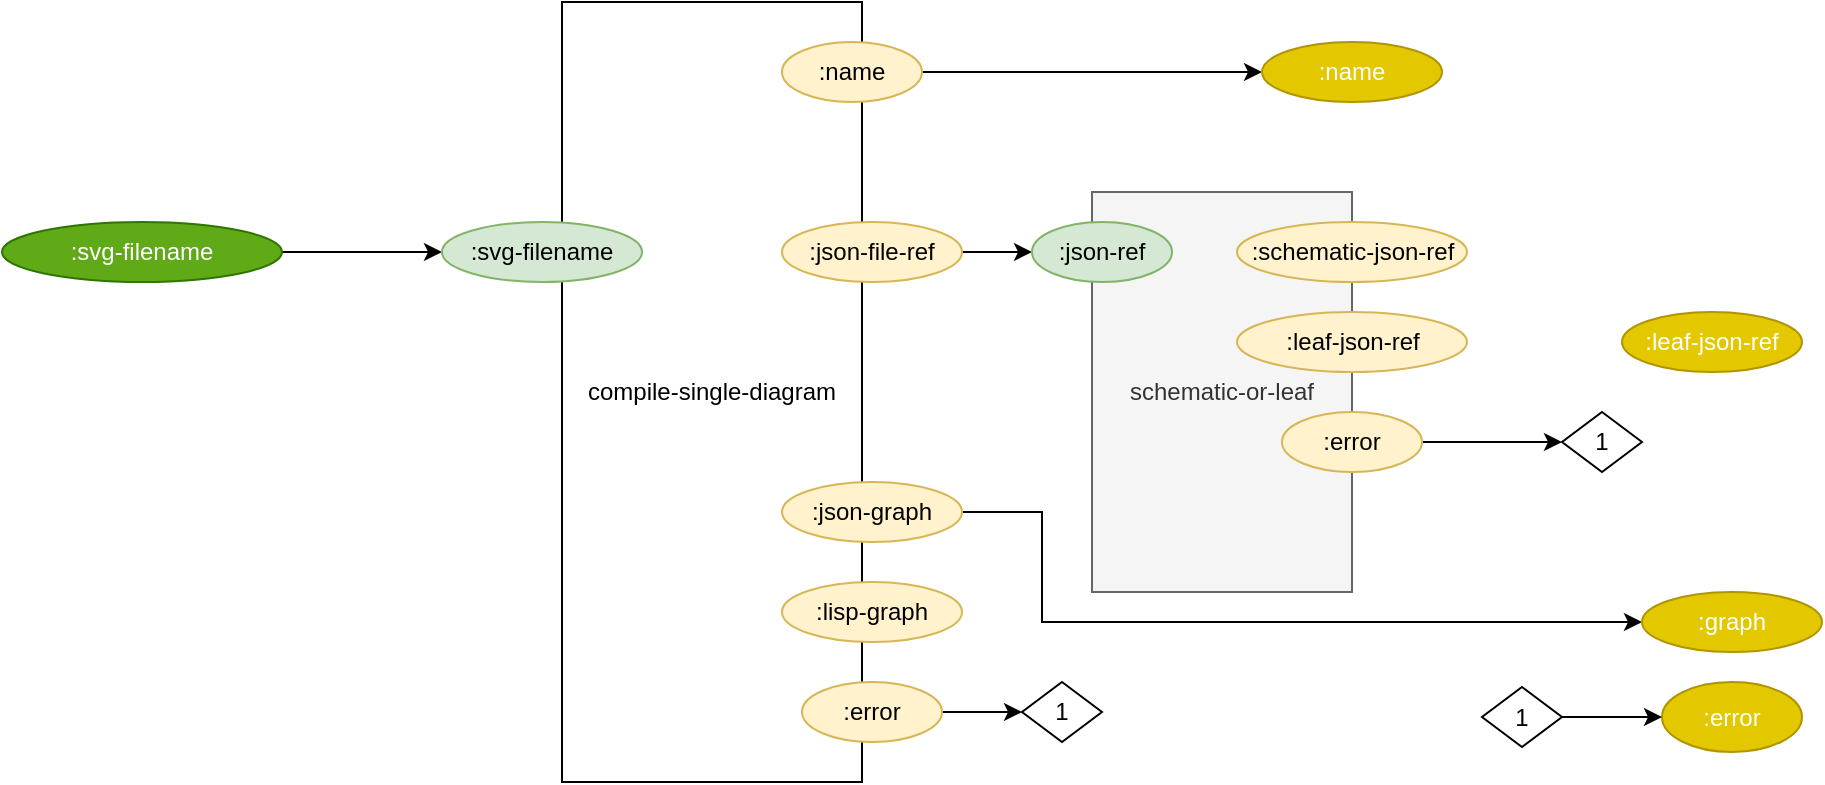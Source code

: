 <mxfile version="12.4.2" type="device" pages="5"><diagram id="kTaohMnw-kOpqh6rDy7y" name="0. build"><mxGraphModel dx="2206" dy="1635" grid="1" gridSize="10" guides="1" tooltips="1" connect="1" arrows="1" fold="1" page="1" pageScale="1" pageWidth="1100" pageHeight="850" math="0" shadow="0"><root><mxCell id="Mn-rGtJxIU_AGrY4zjHz-0"/><mxCell id="Mn-rGtJxIU_AGrY4zjHz-1" parent="Mn-rGtJxIU_AGrY4zjHz-0"/><mxCell id="Mn-rGtJxIU_AGrY4zjHz-28" value="compile-single-diagram" style="rounded=0;whiteSpace=wrap;html=1;strokeColor=#000000;align=center;" vertex="1" parent="Mn-rGtJxIU_AGrY4zjHz-1"><mxGeometry x="-690" y="-680" width="150" height="390" as="geometry"/></mxCell><mxCell id="1WIbEod5XKTAdlQZYnNR-9" style="edgeStyle=orthogonalEdgeStyle;rounded=0;orthogonalLoop=1;jettySize=auto;html=1;exitX=1;exitY=0.5;exitDx=0;exitDy=0;entryX=0;entryY=0.5;entryDx=0;entryDy=0;" edge="1" parent="Mn-rGtJxIU_AGrY4zjHz-1" source="Mn-rGtJxIU_AGrY4zjHz-19" target="1WIbEod5XKTAdlQZYnNR-8"><mxGeometry relative="1" as="geometry"/></mxCell><mxCell id="Mn-rGtJxIU_AGrY4zjHz-19" value=":name" style="ellipse;whiteSpace=wrap;html=1;fillColor=#fff2cc;strokeColor=#d6b656;" vertex="1" parent="Mn-rGtJxIU_AGrY4zjHz-1"><mxGeometry x="-580" y="-660" width="70" height="30" as="geometry"/></mxCell><mxCell id="ww4mffYR2kwE5zpnx_MJ-22" style="edgeStyle=orthogonalEdgeStyle;rounded=0;orthogonalLoop=1;jettySize=auto;html=1;exitX=1;exitY=0.5;exitDx=0;exitDy=0;entryX=0;entryY=0.5;entryDx=0;entryDy=0;" edge="1" parent="Mn-rGtJxIU_AGrY4zjHz-1" source="Mn-rGtJxIU_AGrY4zjHz-24" target="ww4mffYR2kwE5zpnx_MJ-14"><mxGeometry relative="1" as="geometry"/></mxCell><mxCell id="Mn-rGtJxIU_AGrY4zjHz-24" value=":json-file-ref" style="ellipse;whiteSpace=wrap;html=1;fillColor=#fff2cc;strokeColor=#d6b656;" vertex="1" parent="Mn-rGtJxIU_AGrY4zjHz-1"><mxGeometry x="-580" y="-570" width="90" height="30" as="geometry"/></mxCell><mxCell id="1WIbEod5XKTAdlQZYnNR-22" style="edgeStyle=orthogonalEdgeStyle;rounded=0;orthogonalLoop=1;jettySize=auto;html=1;exitX=1;exitY=0.5;exitDx=0;exitDy=0;entryX=0;entryY=0.5;entryDx=0;entryDy=0;" edge="1" parent="Mn-rGtJxIU_AGrY4zjHz-1" source="Mn-rGtJxIU_AGrY4zjHz-25" target="1WIbEod5XKTAdlQZYnNR-7"><mxGeometry relative="1" as="geometry"><Array as="points"><mxPoint x="-450" y="-425"/><mxPoint x="-450" y="-370"/></Array></mxGeometry></mxCell><mxCell id="Mn-rGtJxIU_AGrY4zjHz-25" value=":json-graph" style="ellipse;whiteSpace=wrap;html=1;fillColor=#fff2cc;strokeColor=#d6b656;" vertex="1" parent="Mn-rGtJxIU_AGrY4zjHz-1"><mxGeometry x="-580" y="-440" width="90" height="30" as="geometry"/></mxCell><mxCell id="Mn-rGtJxIU_AGrY4zjHz-26" value=":lisp-graph" style="ellipse;whiteSpace=wrap;html=1;fillColor=#fff2cc;strokeColor=#d6b656;" vertex="1" parent="Mn-rGtJxIU_AGrY4zjHz-1"><mxGeometry x="-580" y="-390" width="90" height="30" as="geometry"/></mxCell><mxCell id="ww4mffYR2kwE5zpnx_MJ-2" style="edgeStyle=orthogonalEdgeStyle;rounded=0;orthogonalLoop=1;jettySize=auto;html=1;exitX=1;exitY=0.5;exitDx=0;exitDy=0;" edge="1" parent="Mn-rGtJxIU_AGrY4zjHz-1" source="Mn-rGtJxIU_AGrY4zjHz-27" target="ww4mffYR2kwE5zpnx_MJ-0"><mxGeometry relative="1" as="geometry"/></mxCell><mxCell id="Mn-rGtJxIU_AGrY4zjHz-27" value=":error" style="ellipse;whiteSpace=wrap;html=1;fillColor=#fff2cc;strokeColor=#d6b656;" vertex="1" parent="Mn-rGtJxIU_AGrY4zjHz-1"><mxGeometry x="-570" y="-340" width="70" height="30" as="geometry"/></mxCell><mxCell id="1WIbEod5XKTAdlQZYnNR-11" style="edgeStyle=orthogonalEdgeStyle;rounded=0;orthogonalLoop=1;jettySize=auto;html=1;exitX=1;exitY=0.5;exitDx=0;exitDy=0;" edge="1" parent="Mn-rGtJxIU_AGrY4zjHz-1" source="Mn-rGtJxIU_AGrY4zjHz-29"><mxGeometry relative="1" as="geometry"><mxPoint x="-750" y="-555" as="targetPoint"/></mxGeometry></mxCell><mxCell id="Mn-rGtJxIU_AGrY4zjHz-29" value=":svg-filename" style="ellipse;whiteSpace=wrap;html=1;fillColor=#60a917;strokeColor=#2D7600;fontColor=#ffffff;" vertex="1" parent="Mn-rGtJxIU_AGrY4zjHz-1"><mxGeometry x="-970" y="-570" width="140" height="30" as="geometry"/></mxCell><mxCell id="Mn-rGtJxIU_AGrY4zjHz-34" value=":svg-filename" style="ellipse;whiteSpace=wrap;html=1;fillColor=#d5e8d4;strokeColor=#82b366;" vertex="1" parent="Mn-rGtJxIU_AGrY4zjHz-1"><mxGeometry x="-750" y="-570" width="100" height="30" as="geometry"/></mxCell><mxCell id="Mn-rGtJxIU_AGrY4zjHz-41" value=":error" style="ellipse;whiteSpace=wrap;html=1;fillColor=#e3c800;strokeColor=#B09500;fontColor=#ffffff;" vertex="1" parent="Mn-rGtJxIU_AGrY4zjHz-1"><mxGeometry x="-140" y="-340" width="70" height="35" as="geometry"/></mxCell><mxCell id="1WIbEod5XKTAdlQZYnNR-7" value=":graph" style="ellipse;whiteSpace=wrap;html=1;fillColor=#e3c800;strokeColor=#B09500;fontColor=#ffffff;" vertex="1" parent="Mn-rGtJxIU_AGrY4zjHz-1"><mxGeometry x="-150" y="-385" width="90" height="30" as="geometry"/></mxCell><mxCell id="1WIbEod5XKTAdlQZYnNR-8" value=":name" style="ellipse;whiteSpace=wrap;html=1;fillColor=#e3c800;strokeColor=#B09500;fontColor=#ffffff;" vertex="1" parent="Mn-rGtJxIU_AGrY4zjHz-1"><mxGeometry x="-340" y="-660" width="90" height="30" as="geometry"/></mxCell><mxCell id="ww4mffYR2kwE5zpnx_MJ-0" value="1" style="rhombus;whiteSpace=wrap;html=1;" vertex="1" parent="Mn-rGtJxIU_AGrY4zjHz-1"><mxGeometry x="-460" y="-340" width="40" height="30" as="geometry"/></mxCell><mxCell id="ww4mffYR2kwE5zpnx_MJ-3" style="edgeStyle=orthogonalEdgeStyle;rounded=0;orthogonalLoop=1;jettySize=auto;html=1;exitX=1;exitY=0.5;exitDx=0;exitDy=0;entryX=0;entryY=0.5;entryDx=0;entryDy=0;" edge="1" parent="Mn-rGtJxIU_AGrY4zjHz-1" source="ww4mffYR2kwE5zpnx_MJ-1" target="Mn-rGtJxIU_AGrY4zjHz-41"><mxGeometry relative="1" as="geometry"/></mxCell><mxCell id="ww4mffYR2kwE5zpnx_MJ-1" value="1" style="rhombus;whiteSpace=wrap;html=1;" vertex="1" parent="Mn-rGtJxIU_AGrY4zjHz-1"><mxGeometry x="-230" y="-337.5" width="40" height="30" as="geometry"/></mxCell><mxCell id="ww4mffYR2kwE5zpnx_MJ-8" value="schematic-or-leaf" style="rounded=0;whiteSpace=wrap;html=1;strokeColor=#666666;align=center;fillColor=#f5f5f5;fontColor=#333333;" vertex="1" parent="Mn-rGtJxIU_AGrY4zjHz-1"><mxGeometry x="-425" y="-585" width="130" height="200" as="geometry"/></mxCell><mxCell id="ww4mffYR2kwE5zpnx_MJ-10" value=":schematic-json-ref" style="ellipse;whiteSpace=wrap;html=1;fillColor=#fff2cc;strokeColor=#d6b656;" vertex="1" parent="Mn-rGtJxIU_AGrY4zjHz-1"><mxGeometry x="-352.5" y="-570" width="115" height="30" as="geometry"/></mxCell><mxCell id="ww4mffYR2kwE5zpnx_MJ-11" style="edgeStyle=orthogonalEdgeStyle;rounded=0;orthogonalLoop=1;jettySize=auto;html=1;" edge="1" parent="Mn-rGtJxIU_AGrY4zjHz-1" source="ww4mffYR2kwE5zpnx_MJ-12" target="ww4mffYR2kwE5zpnx_MJ-13"><mxGeometry relative="1" as="geometry"/></mxCell><mxCell id="ww4mffYR2kwE5zpnx_MJ-12" value=":error" style="ellipse;whiteSpace=wrap;html=1;fillColor=#fff2cc;strokeColor=#d6b656;" vertex="1" parent="Mn-rGtJxIU_AGrY4zjHz-1"><mxGeometry x="-330" y="-475" width="70" height="30" as="geometry"/></mxCell><mxCell id="ww4mffYR2kwE5zpnx_MJ-13" value="1" style="rhombus;whiteSpace=wrap;html=1;" vertex="1" parent="Mn-rGtJxIU_AGrY4zjHz-1"><mxGeometry x="-190" y="-475" width="40" height="30" as="geometry"/></mxCell><mxCell id="ww4mffYR2kwE5zpnx_MJ-14" value=":json-ref" style="ellipse;whiteSpace=wrap;html=1;fillColor=#d5e8d4;strokeColor=#82b366;" vertex="1" parent="Mn-rGtJxIU_AGrY4zjHz-1"><mxGeometry x="-455" y="-570" width="70" height="30" as="geometry"/></mxCell><mxCell id="ww4mffYR2kwE5zpnx_MJ-15" value=":leaf-json-ref" style="ellipse;whiteSpace=wrap;html=1;fillColor=#fff2cc;strokeColor=#d6b656;" vertex="1" parent="Mn-rGtJxIU_AGrY4zjHz-1"><mxGeometry x="-352.5" y="-525" width="115" height="30" as="geometry"/></mxCell><mxCell id="ww4mffYR2kwE5zpnx_MJ-18" value=":leaf-json-ref" style="ellipse;whiteSpace=wrap;html=1;fillColor=#e3c800;strokeColor=#B09500;fontColor=#ffffff;" vertex="1" parent="Mn-rGtJxIU_AGrY4zjHz-1"><mxGeometry x="-160" y="-525" width="90" height="30" as="geometry"/></mxCell></root></mxGraphModel></diagram><diagram id="BSqaEIzAbErSCFMda4Vr" name="1. compile-single-diagram"><mxGraphModel dx="2401" dy="1774" grid="1" gridSize="10" guides="1" tooltips="1" connect="1" arrows="1" fold="1" page="1" pageScale="1" pageWidth="1100" pageHeight="850" math="0" shadow="0"><root><mxCell id="u4qeDyeQGf4HoiwSgoCH-0"/><mxCell id="u4qeDyeQGf4HoiwSgoCH-1" parent="u4qeDyeQGf4HoiwSgoCH-0"/><mxCell id="u4qeDyeQGf4HoiwSgoCH-2" value="Compiler" style="rounded=0;whiteSpace=wrap;html=1;" vertex="1" parent="u4qeDyeQGf4HoiwSgoCH-1"><mxGeometry x="-850" y="-600" width="210" height="300" as="geometry"/></mxCell><mxCell id="u4qeDyeQGf4HoiwSgoCH-33" style="edgeStyle=orthogonalEdgeStyle;rounded=0;orthogonalLoop=1;jettySize=auto;html=1;exitX=1;exitY=0.5;exitDx=0;exitDy=0;entryX=0;entryY=0.5;entryDx=0;entryDy=0;" edge="1" parent="u4qeDyeQGf4HoiwSgoCH-1" source="u4qeDyeQGf4HoiwSgoCH-8" target="u4qeDyeQGf4HoiwSgoCH-32"><mxGeometry relative="1" as="geometry"/></mxCell><mxCell id="u4qeDyeQGf4HoiwSgoCH-8" value=":error" style="ellipse;whiteSpace=wrap;html=1;fillColor=#fff2cc;strokeColor=#d6b656;" vertex="1" parent="u4qeDyeQGf4HoiwSgoCH-1"><mxGeometry x="-710" y="-340" width="140" height="30" as="geometry"/></mxCell><mxCell id="u4qeDyeQGf4HoiwSgoCH-23" style="edgeStyle=orthogonalEdgeStyle;rounded=0;orthogonalLoop=1;jettySize=auto;html=1;exitX=1;exitY=0.5;exitDx=0;exitDy=0;" edge="1" parent="u4qeDyeQGf4HoiwSgoCH-1" source="u4qeDyeQGf4HoiwSgoCH-9" target="u4qeDyeQGf4HoiwSgoCH-22"><mxGeometry relative="1" as="geometry"/></mxCell><mxCell id="u4qeDyeQGf4HoiwSgoCH-9" value=":metadata" style="ellipse;whiteSpace=wrap;html=1;fillColor=#fff2cc;strokeColor=#d6b656;" vertex="1" parent="u4qeDyeQGf4HoiwSgoCH-1"><mxGeometry x="-685" y="-585" width="90" height="30" as="geometry"/></mxCell><mxCell id="u4qeDyeQGf4HoiwSgoCH-30" style="edgeStyle=orthogonalEdgeStyle;rounded=0;orthogonalLoop=1;jettySize=auto;html=1;exitX=1;exitY=0.5;exitDx=0;exitDy=0;entryX=0;entryY=0.5;entryDx=0;entryDy=0;" edge="1" parent="u4qeDyeQGf4HoiwSgoCH-1" source="u4qeDyeQGf4HoiwSgoCH-10" target="u4qeDyeQGf4HoiwSgoCH-28"><mxGeometry relative="1" as="geometry"/></mxCell><mxCell id="u4qeDyeQGf4HoiwSgoCH-10" value=":json" style="ellipse;whiteSpace=wrap;html=1;fillColor=#fff2cc;strokeColor=#d6b656;" vertex="1" parent="u4qeDyeQGf4HoiwSgoCH-1"><mxGeometry x="-710" y="-460" width="140" height="30" as="geometry"/></mxCell><mxCell id="u4qeDyeQGf4HoiwSgoCH-31" style="edgeStyle=orthogonalEdgeStyle;rounded=0;orthogonalLoop=1;jettySize=auto;html=1;exitX=1;exitY=0.5;exitDx=0;exitDy=0;entryX=0;entryY=0.5;entryDx=0;entryDy=0;" edge="1" parent="u4qeDyeQGf4HoiwSgoCH-1" source="u4qeDyeQGf4HoiwSgoCH-11" target="u4qeDyeQGf4HoiwSgoCH-29"><mxGeometry relative="1" as="geometry"/></mxCell><mxCell id="u4qeDyeQGf4HoiwSgoCH-11" value=":lisp" style="ellipse;whiteSpace=wrap;html=1;fillColor=#fff2cc;strokeColor=#d6b656;" vertex="1" parent="u4qeDyeQGf4HoiwSgoCH-1"><mxGeometry x="-710" y="-410" width="140" height="30" as="geometry"/></mxCell><mxCell id="u4qeDyeQGf4HoiwSgoCH-12" value=":svg-filename" style="ellipse;whiteSpace=wrap;html=1;fillColor=#d5e8d4;strokeColor=#82b366;" vertex="1" parent="u4qeDyeQGf4HoiwSgoCH-1"><mxGeometry x="-910" y="-540" width="140" height="30" as="geometry"/></mxCell><mxCell id="u4qeDyeQGf4HoiwSgoCH-14" style="edgeStyle=orthogonalEdgeStyle;rounded=0;orthogonalLoop=1;jettySize=auto;html=1;exitX=1;exitY=0.5;exitDx=0;exitDy=0;" edge="1" parent="u4qeDyeQGf4HoiwSgoCH-1" source="u4qeDyeQGf4HoiwSgoCH-13" target="u4qeDyeQGf4HoiwSgoCH-12"><mxGeometry relative="1" as="geometry"/></mxCell><mxCell id="u4qeDyeQGf4HoiwSgoCH-20" style="edgeStyle=orthogonalEdgeStyle;rounded=0;orthogonalLoop=1;jettySize=auto;html=1;exitX=1;exitY=0.5;exitDx=0;exitDy=0;entryX=0;entryY=0.5;entryDx=0;entryDy=0;" edge="1" parent="u4qeDyeQGf4HoiwSgoCH-1" source="u4qeDyeQGf4HoiwSgoCH-13" target="u4qeDyeQGf4HoiwSgoCH-16"><mxGeometry relative="1" as="geometry"><Array as="points"><mxPoint x="-940" y="-525"/><mxPoint x="-940" y="-660"/></Array></mxGeometry></mxCell><mxCell id="u4qeDyeQGf4HoiwSgoCH-13" value=":svg-filename" style="ellipse;whiteSpace=wrap;html=1;fillColor=#60a917;strokeColor=#2D7600;fontColor=#ffffff;" vertex="1" parent="u4qeDyeQGf4HoiwSgoCH-1"><mxGeometry x="-1100" y="-540" width="140" height="30" as="geometry"/></mxCell><mxCell id="u4qeDyeQGf4HoiwSgoCH-15" value="part-namer" style="rounded=0;whiteSpace=wrap;html=1;strokeColor=#000000;align=center;" vertex="1" parent="u4qeDyeQGf4HoiwSgoCH-1"><mxGeometry x="-850" y="-690" width="210" height="60" as="geometry"/></mxCell><mxCell id="u4qeDyeQGf4HoiwSgoCH-16" value=":filename" style="ellipse;whiteSpace=wrap;html=1;fillColor=#d5e8d4;strokeColor=#82b366;" vertex="1" parent="u4qeDyeQGf4HoiwSgoCH-1"><mxGeometry x="-880" y="-675" width="80" height="30" as="geometry"/></mxCell><mxCell id="u4qeDyeQGf4HoiwSgoCH-19" style="edgeStyle=orthogonalEdgeStyle;rounded=0;orthogonalLoop=1;jettySize=auto;html=1;exitX=1;exitY=0.5;exitDx=0;exitDy=0;entryX=0;entryY=0.5;entryDx=0;entryDy=0;" edge="1" parent="u4qeDyeQGf4HoiwSgoCH-1" source="u4qeDyeQGf4HoiwSgoCH-17" target="u4qeDyeQGf4HoiwSgoCH-18"><mxGeometry relative="1" as="geometry"/></mxCell><mxCell id="u4qeDyeQGf4HoiwSgoCH-17" value=":name" style="ellipse;whiteSpace=wrap;html=1;fillColor=#fff2cc;strokeColor=#d6b656;" vertex="1" parent="u4qeDyeQGf4HoiwSgoCH-1"><mxGeometry x="-685" y="-675" width="90" height="30" as="geometry"/></mxCell><mxCell id="u4qeDyeQGf4HoiwSgoCH-18" value=":name" style="ellipse;whiteSpace=wrap;html=1;fillColor=#e3c800;strokeColor=#B09500;fontColor=#ffffff;" vertex="1" parent="u4qeDyeQGf4HoiwSgoCH-1"><mxGeometry x="-160" y="-675" width="140" height="30" as="geometry"/></mxCell><mxCell id="u4qeDyeQGf4HoiwSgoCH-21" value="JSON-array-splitter" style="rounded=0;whiteSpace=wrap;html=1;strokeColor=#000000;align=center;" vertex="1" parent="u4qeDyeQGf4HoiwSgoCH-1"><mxGeometry x="-520" y="-600" width="210" height="60" as="geometry"/></mxCell><mxCell id="u4qeDyeQGf4HoiwSgoCH-22" value=":array" style="ellipse;whiteSpace=wrap;html=1;fillColor=#d5e8d4;strokeColor=#82b366;" vertex="1" parent="u4qeDyeQGf4HoiwSgoCH-1"><mxGeometry x="-570" y="-585" width="90" height="30" as="geometry"/></mxCell><mxCell id="u4qeDyeQGf4HoiwSgoCH-27" style="edgeStyle=orthogonalEdgeStyle;rounded=0;orthogonalLoop=1;jettySize=auto;html=1;exitX=1;exitY=0.5;exitDx=0;exitDy=0;" edge="1" parent="u4qeDyeQGf4HoiwSgoCH-1" source="u4qeDyeQGf4HoiwSgoCH-24" target="u4qeDyeQGf4HoiwSgoCH-25"><mxGeometry relative="1" as="geometry"/></mxCell><mxCell id="u4qeDyeQGf4HoiwSgoCH-24" value=":items" style="ellipse;whiteSpace=wrap;html=1;fillColor=#fff2cc;strokeColor=#d6b656;" vertex="1" parent="u4qeDyeQGf4HoiwSgoCH-1"><mxGeometry x="-340" y="-585" width="70" height="30" as="geometry"/></mxCell><mxCell id="u4qeDyeQGf4HoiwSgoCH-25" value=":json-file-ref" style="ellipse;whiteSpace=wrap;html=1;fillColor=#e3c800;strokeColor=#B09500;fontColor=#ffffff;" vertex="1" parent="u4qeDyeQGf4HoiwSgoCH-1"><mxGeometry x="-150" y="-585" width="140" height="30" as="geometry"/></mxCell><mxCell id="u4qeDyeQGf4HoiwSgoCH-28" value=":json-graph" style="ellipse;whiteSpace=wrap;html=1;fillColor=#e3c800;strokeColor=#B09500;fontColor=#ffffff;" vertex="1" parent="u4qeDyeQGf4HoiwSgoCH-1"><mxGeometry x="-150" y="-460" width="140" height="30" as="geometry"/></mxCell><mxCell id="u4qeDyeQGf4HoiwSgoCH-29" value=":lisp-graph" style="ellipse;whiteSpace=wrap;html=1;fillColor=#e3c800;strokeColor=#B09500;fontColor=#ffffff;" vertex="1" parent="u4qeDyeQGf4HoiwSgoCH-1"><mxGeometry x="-150" y="-410" width="140" height="30" as="geometry"/></mxCell><mxCell id="u4qeDyeQGf4HoiwSgoCH-32" value=":error" style="ellipse;whiteSpace=wrap;html=1;fillColor=#e3c800;strokeColor=#B09500;fontColor=#ffffff;" vertex="1" parent="u4qeDyeQGf4HoiwSgoCH-1"><mxGeometry x="-150" y="-340" width="140" height="30" as="geometry"/></mxCell><mxCell id="WQs9E5coec-uMUZWUnwF-0" value=":finished-pipeline" style="ellipse;whiteSpace=wrap;html=1;fillColor=#d5e8d4;strokeColor=#82b366;" vertex="1" parent="u4qeDyeQGf4HoiwSgoCH-1"><mxGeometry x="-920" y="-420" width="140" height="30" as="geometry"/></mxCell><mxCell id="WQs9E5coec-uMUZWUnwF-2" style="edgeStyle=orthogonalEdgeStyle;rounded=0;orthogonalLoop=1;jettySize=auto;html=1;exitX=1;exitY=0.5;exitDx=0;exitDy=0;" edge="1" parent="u4qeDyeQGf4HoiwSgoCH-1" source="WQs9E5coec-uMUZWUnwF-1" target="WQs9E5coec-uMUZWUnwF-0"><mxGeometry relative="1" as="geometry"/></mxCell><mxCell id="WQs9E5coec-uMUZWUnwF-1" value=":finished-pipeline" style="ellipse;whiteSpace=wrap;html=1;fillColor=#60a917;strokeColor=#2D7600;fontColor=#ffffff;" vertex="1" parent="u4qeDyeQGf4HoiwSgoCH-1"><mxGeometry x="-1100" y="-420" width="140" height="30" as="geometry"/></mxCell></root></mxGraphModel></diagram><diagram id="zkIa6d8jiOvOYW3uuYZ_" name="(spacer)"><mxGraphModel dx="1106" dy="785" grid="1" gridSize="10" guides="1" tooltips="1" connect="1" arrows="1" fold="1" page="1" pageScale="1" pageWidth="1100" pageHeight="850" math="0" shadow="0"><root><mxCell id="l-7z3NYvXJu23y0B7lJB-0"/><mxCell id="l-7z3NYvXJu23y0B7lJB-1" parent="l-7z3NYvXJu23y0B7lJB-0"/></root></mxGraphModel></diagram><diagram id="QI5TESOnWgU8ozS7O0H-" name="deprecated compile-composite"><mxGraphModel dx="2206" dy="1635" grid="1" gridSize="10" guides="1" tooltips="1" connect="1" arrows="1" fold="1" page="1" pageScale="1" pageWidth="1100" pageHeight="850" math="0" shadow="0"><root><mxCell id="0"/><mxCell id="1" parent="0"/><mxCell id="ALMB60lFGLhq18Ao3aPR-32" value="compile-one-diagram" style="rounded=0;whiteSpace=wrap;html=1;fillColor=#f5f5f5;strokeColor=#666666;fontColor=#333333;" parent="1" vertex="1"><mxGeometry x="-370" y="-650" width="120" height="150" as="geometry"/></mxCell><mxCell id="ALMB60lFGLhq18Ao3aPR-31" value="split-diagram" style="rounded=0;whiteSpace=wrap;html=1;fillColor=#f5f5f5;strokeColor=#666666;fontColor=#333333;" parent="1" vertex="1"><mxGeometry x="-645" y="-660" width="120" height="240" as="geometry"/></mxCell><mxCell id="ALMB60lFGLhq18Ao3aPR-19" value="[{&quot;dir&quot;:&quot;build_process/&quot;,&quot;file&quot;:&quot;parts/split_diagram.json&quot;,&quot;kindName&quot;:&quot;split diagram&quot;,&quot;ref&quot;:&quot;master&quot;,&quot;repo&quot;:&quot;https://github.com/bmfbp/bmfbp.git&quot;},{&quot;dir&quot;:&quot;build_process/&quot;,&quot;file&quot;:&quot;parts/compile_one_diagram.json&quot;,&quot;kindName&quot;:&quot;compile one diagram&quot;,&quot;ref&quot;:&quot;master&quot;,&quot;repo&quot;:&quot;https://github.com/bmfbp/bmfbp.git&quot;},{&quot;dir&quot;:&quot;build_process/&quot;,&quot;file&quot;:&quot;parts/json_array_splitter.json&quot;,&quot;kindName&quot;:&quot;json array splitter&quot;,&quot;ref&quot;:&quot;master&quot;,&quot;repo&quot;:&quot;https://github.com/bmfbp/bmfbp.git&quot;}]" style="rounded=1;whiteSpace=wrap;html=1;dashed=1;dashPattern=1 1;" parent="1" vertex="1"><mxGeometry x="-920" y="-320" width="870" height="230" as="geometry"/></mxCell><mxCell id="ALMB60lFGLhq18Ao3aPR-33" style="edgeStyle=orthogonalEdgeStyle;rounded=0;orthogonalLoop=1;jettySize=auto;html=1;exitX=1;exitY=0.5;exitDx=0;exitDy=0;" parent="1" source="ALMB60lFGLhq18Ao3aPR-20" target="ALMB60lFGLhq18Ao3aPR-23" edge="1"><mxGeometry relative="1" as="geometry"/></mxCell><mxCell id="ALMB60lFGLhq18Ao3aPR-20" value=":svg" style="ellipse;whiteSpace=wrap;html=1;fillColor=#60a917;strokeColor=#2D7600;fontColor=#ffffff;" parent="1" vertex="1"><mxGeometry x="-830" y="-630" width="90" height="30" as="geometry"/></mxCell><mxCell id="ALMB60lFGLhq18Ao3aPR-21" value=":json-graph" style="ellipse;whiteSpace=wrap;html=1;fillColor=#e3c800;strokeColor=#B09500;fontColor=#ffffff;" parent="1" vertex="1"><mxGeometry x="-140" y="-630" width="90" height="30" as="geometry"/></mxCell><mxCell id="ALMB60lFGLhq18Ao3aPR-22" value=":json-metadata" style="ellipse;whiteSpace=wrap;html=1;fillColor=#e3c800;strokeColor=#B09500;fontColor=#ffffff;" parent="1" vertex="1"><mxGeometry x="-140" y="-470" width="90" height="30" as="geometry"/></mxCell><mxCell id="ALMB60lFGLhq18Ao3aPR-23" value=":svg-content" style="ellipse;whiteSpace=wrap;html=1;fillColor=#d5e8d4;strokeColor=#82b366;" parent="1" vertex="1"><mxGeometry x="-690" y="-630" width="90" height="30" as="geometry"/></mxCell><mxCell id="ALMB60lFGLhq18Ao3aPR-26" style="edgeStyle=orthogonalEdgeStyle;rounded=0;orthogonalLoop=1;jettySize=auto;html=1;exitX=1;exitY=0.5;exitDx=0;exitDy=0;" parent="1" source="ALMB60lFGLhq18Ao3aPR-25" target="ALMB60lFGLhq18Ao3aPR-21" edge="1"><mxGeometry relative="1" as="geometry"/></mxCell><mxCell id="ALMB60lFGLhq18Ao3aPR-25" value=":json-graph" style="ellipse;whiteSpace=wrap;html=1;fillColor=#fff2cc;strokeColor=#d6b656;" parent="1" vertex="1"><mxGeometry x="-290" y="-630" width="90" height="30" as="geometry"/></mxCell><mxCell id="ALMB60lFGLhq18Ao3aPR-27" value=":diagram" style="ellipse;whiteSpace=wrap;html=1;fillColor=#d5e8d4;strokeColor=#82b366;" parent="1" vertex="1"><mxGeometry x="-410" y="-630" width="90" height="30" as="geometry"/></mxCell><mxCell id="ALMB60lFGLhq18Ao3aPR-37" style="edgeStyle=orthogonalEdgeStyle;rounded=0;orthogonalLoop=1;jettySize=auto;html=1;exitX=1;exitY=0.5;exitDx=0;exitDy=0;entryX=0;entryY=0.5;entryDx=0;entryDy=0;" parent="1" source="ALMB60lFGLhq18Ao3aPR-28" target="ALMB60lFGLhq18Ao3aPR-27" edge="1"><mxGeometry relative="1" as="geometry"/></mxCell><mxCell id="ALMB60lFGLhq18Ao3aPR-28" value=":diagram" style="ellipse;whiteSpace=wrap;html=1;fillColor=#fff2cc;strokeColor=#d6b656;" parent="1" vertex="1"><mxGeometry x="-570" y="-630" width="90" height="30" as="geometry"/></mxCell><mxCell id="ALMB60lFGLhq18Ao3aPR-49" style="edgeStyle=orthogonalEdgeStyle;rounded=0;orthogonalLoop=1;jettySize=auto;html=1;exitX=1;exitY=0.5;exitDx=0;exitDy=0;" parent="1" source="ALMB60lFGLhq18Ao3aPR-30" target="ALMB60lFGLhq18Ao3aPR-45" edge="1"><mxGeometry relative="1" as="geometry"/></mxCell><mxCell id="ALMB60lFGLhq18Ao3aPR-30" value=":error" style="ellipse;whiteSpace=wrap;html=1;fillColor=#fff2cc;strokeColor=#d6b656;" parent="1" vertex="1"><mxGeometry x="-570" y="-510" width="90" height="30" as="geometry"/></mxCell><mxCell id="ALMB60lFGLhq18Ao3aPR-43" style="edgeStyle=orthogonalEdgeStyle;rounded=0;orthogonalLoop=1;jettySize=auto;html=1;exitX=1;exitY=0.5;exitDx=0;exitDy=0;entryX=0;entryY=0.5;entryDx=0;entryDy=0;" parent="1" source="ALMB60lFGLhq18Ao3aPR-34" target="ALMB60lFGLhq18Ao3aPR-22" edge="1"><mxGeometry relative="1" as="geometry"/></mxCell><mxCell id="ALMB60lFGLhq18Ao3aPR-34" value=":json-metadata" style="ellipse;whiteSpace=wrap;html=1;fillColor=#fff2cc;strokeColor=#d6b656;" parent="1" vertex="1"><mxGeometry x="-570" y="-470" width="90" height="30" as="geometry"/></mxCell><mxCell id="ALMB60lFGLhq18Ao3aPR-47" style="edgeStyle=orthogonalEdgeStyle;rounded=0;orthogonalLoop=1;jettySize=auto;html=1;exitX=1;exitY=0.5;exitDx=0;exitDy=0;" parent="1" source="ALMB60lFGLhq18Ao3aPR-35" target="ALMB60lFGLhq18Ao3aPR-46" edge="1"><mxGeometry relative="1" as="geometry"/></mxCell><mxCell id="ALMB60lFGLhq18Ao3aPR-35" value=":error" style="ellipse;whiteSpace=wrap;html=1;fillColor=#fff2cc;strokeColor=#d6b656;" parent="1" vertex="1"><mxGeometry x="-300" y="-550" width="90" height="30" as="geometry"/></mxCell><mxCell id="ALMB60lFGLhq18Ao3aPR-39" value=":error" style="ellipse;whiteSpace=wrap;html=1;fillColor=#e3c800;strokeColor=#B09500;fontColor=#ffffff;" parent="1" vertex="1"><mxGeometry x="-140" y="-390" width="90" height="30" as="geometry"/></mxCell><mxCell id="ALMB60lFGLhq18Ao3aPR-48" style="edgeStyle=orthogonalEdgeStyle;rounded=0;orthogonalLoop=1;jettySize=auto;html=1;exitX=1;exitY=0.5;exitDx=0;exitDy=0;" parent="1" source="ALMB60lFGLhq18Ao3aPR-44" target="ALMB60lFGLhq18Ao3aPR-39" edge="1"><mxGeometry relative="1" as="geometry"/></mxCell><mxCell id="ALMB60lFGLhq18Ao3aPR-44" value="1" style="rhombus;whiteSpace=wrap;html=1;" parent="1" vertex="1"><mxGeometry x="-220" y="-390" width="40" height="30" as="geometry"/></mxCell><mxCell id="ALMB60lFGLhq18Ao3aPR-45" value="1" style="rhombus;whiteSpace=wrap;html=1;" parent="1" vertex="1"><mxGeometry x="-450" y="-510" width="40" height="30" as="geometry"/></mxCell><mxCell id="ALMB60lFGLhq18Ao3aPR-46" value="1" style="rhombus;whiteSpace=wrap;html=1;" parent="1" vertex="1"><mxGeometry x="-180" y="-550" width="40" height="30" as="geometry"/></mxCell></root></mxGraphModel></diagram><diagram id="53wO4o0_Y2bghlO6amF5" name="v3 compiler definiion"><mxGraphModel dx="2206" dy="1635" grid="1" gridSize="10" guides="1" tooltips="1" connect="1" arrows="1" fold="1" page="1" pageScale="1" pageWidth="1100" pageHeight="850" math="0" shadow="0"><root><mxCell id="zxMhlhnqGpttNlJuUH_c-0"/><mxCell id="zxMhlhnqGpttNlJuUH_c-1" parent="zxMhlhnqGpttNlJuUH_c-0"/><mxCell id="YM6YiaWmTQb3fIHluVI0-5" value="&lt;span style=&quot;white-space: nowrap&quot;&gt;:prolog-factbase-filename is the name of an input file which contanis the factbase to be compiled (deprecated in V3)&lt;/span&gt;&lt;br style=&quot;white-space: nowrap&quot;&gt;&lt;div&gt;&lt;span style=&quot;white-space: nowrap&quot;&gt;:map-filename is the name of an input file which contains the string-map (for backwards compatibility with V2 gprolog compiler (deprecated in V3)&lt;/span&gt;&lt;/div&gt;&lt;div&gt;&lt;span style=&quot;white-space: nowrap&quot;&gt;:svg-filename - filename of SVG file to be compiled&lt;/span&gt;&lt;/div&gt;&lt;div&gt;&lt;span style=&quot;white-space: nowrap&quot;&gt;:prolog-output-filename is the name of an output file where the compiler can write the final factbase to (for debug)&lt;/span&gt;&lt;br&gt;&lt;/div&gt;&lt;div&gt;&lt;span style=&quot;white-space: nowrap&quot;&gt;:dump - is a signal (T) that tells the compiler to dump the final factbase, when ready, to the filename given above&lt;/span&gt;&lt;/div&gt;&lt;div&gt;&lt;br&gt;&lt;/div&gt;&lt;div&gt;&lt;span style=&quot;white-space: nowrap&quot;&gt;:metadata is an output string that contains the metadata for the input factbase&lt;/span&gt;&lt;/div&gt;&lt;div&gt;&lt;span style=&quot;white-space: nowrap&quot;&gt;:json is an output - string containing generated JSON output&lt;/span&gt;&lt;/div&gt;&lt;div&gt;&lt;span style=&quot;white-space: nowrap&quot;&gt;:lisp is an output - string containing generated Lisp code&lt;/span&gt;&lt;/div&gt;&lt;div&gt;&lt;span style=&quot;white-space: nowrap&quot;&gt;:error is an output - any kind of error message if something goes wrong (probably not used much in this bootstrap)&lt;/span&gt;&lt;/div&gt;&lt;div&gt;&lt;span style=&quot;white-space: nowrap&quot;&gt;&lt;br&gt;&lt;/span&gt;&lt;/div&gt;" style="text;html=1;strokeColor=#000000;fillColor=none;align=left;verticalAlign=middle;whiteSpace=wrap;rounded=0;" vertex="1" parent="zxMhlhnqGpttNlJuUH_c-1"><mxGeometry x="-1040" y="-370" width="790" height="230" as="geometry"/></mxCell><mxCell id="YM6YiaWmTQb3fIHluVI0-7" value="Compiler" style="rounded=0;whiteSpace=wrap;html=1;" vertex="1" parent="zxMhlhnqGpttNlJuUH_c-1"><mxGeometry x="-810" y="-820" width="260" height="430" as="geometry"/></mxCell><mxCell id="YM6YiaWmTQb3fIHluVI0-8" value=":prolog-factbase-filename&lt;br&gt;" style="ellipse;whiteSpace=wrap;html=1;fillColor=#6d8764;strokeColor=#3A5431;fontColor=#ffffff;" vertex="1" parent="zxMhlhnqGpttNlJuUH_c-1"><mxGeometry x="-880" y="-810" width="140" height="30" as="geometry"/></mxCell><mxCell id="YM6YiaWmTQb3fIHluVI0-9" value=":prolog-output-filename" style="ellipse;whiteSpace=wrap;html=1;fillColor=#60a917;strokeColor=#2D7600;fontColor=#ffffff;" vertex="1" parent="zxMhlhnqGpttNlJuUH_c-1"><mxGeometry x="-880" y="-670" width="140" height="30" as="geometry"/></mxCell><mxCell id="YM6YiaWmTQb3fIHluVI0-14" value=":finished-pipelne" style="ellipse;whiteSpace=wrap;html=1;fillColor=#60a917;strokeColor=#2D7600;fontColor=#ffffff;" vertex="1" parent="zxMhlhnqGpttNlJuUH_c-1"><mxGeometry x="-880" y="-470" width="140" height="30" as="geometry"/></mxCell><mxCell id="YM6YiaWmTQb3fIHluVI0-15" value=":map-filename" style="ellipse;whiteSpace=wrap;html=1;fillColor=#6d8764;strokeColor=#3A5431;fontColor=#ffffff;" vertex="1" parent="zxMhlhnqGpttNlJuUH_c-1"><mxGeometry x="-880" y="-770" width="140" height="30" as="geometry"/></mxCell><mxCell id="YM6YiaWmTQb3fIHluVI0-16" value=":prolog-factbase-string-stream" style="ellipse;whiteSpace=wrap;html=1;fillColor=#60a917;strokeColor=#2D7600;fontColor=#ffffff;" vertex="1" parent="zxMhlhnqGpttNlJuUH_c-1"><mxGeometry x="-880" y="-720" width="165" height="30" as="geometry"/></mxCell><mxCell id="YM6YiaWmTQb3fIHluVI0-17" value=":error" style="ellipse;whiteSpace=wrap;html=1;fillColor=#e3c800;strokeColor=#B09500;fontColor=#ffffff;" vertex="1" parent="zxMhlhnqGpttNlJuUH_c-1"><mxGeometry x="-620" y="-430" width="140" height="30" as="geometry"/></mxCell><mxCell id="YM6YiaWmTQb3fIHluVI0-18" value=":metadata" style="ellipse;whiteSpace=wrap;html=1;fillColor=#e3c800;strokeColor=#B09500;fontColor=#ffffff;" vertex="1" parent="zxMhlhnqGpttNlJuUH_c-1"><mxGeometry x="-620" y="-670" width="140" height="30" as="geometry"/></mxCell><mxCell id="YM6YiaWmTQb3fIHluVI0-19" value=":json" style="ellipse;whiteSpace=wrap;html=1;fillColor=#e3c800;strokeColor=#B09500;fontColor=#ffffff;" vertex="1" parent="zxMhlhnqGpttNlJuUH_c-1"><mxGeometry x="-620" y="-550" width="140" height="30" as="geometry"/></mxCell><mxCell id="YM6YiaWmTQb3fIHluVI0-20" value=":lisp" style="ellipse;whiteSpace=wrap;html=1;fillColor=#e3c800;strokeColor=#B09500;fontColor=#ffffff;" vertex="1" parent="zxMhlhnqGpttNlJuUH_c-1"><mxGeometry x="-620" y="-500" width="140" height="30" as="geometry"/></mxCell><mxCell id="J4jR5t-7HT-JP9O4Xomt-0" value=":svg-filename" style="ellipse;whiteSpace=wrap;html=1;fillColor=#60a917;strokeColor=#2D7600;fontColor=#ffffff;" vertex="1" parent="zxMhlhnqGpttNlJuUH_c-1"><mxGeometry x="-880" y="-600" width="140" height="30" as="geometry"/></mxCell></root></mxGraphModel></diagram></mxfile>